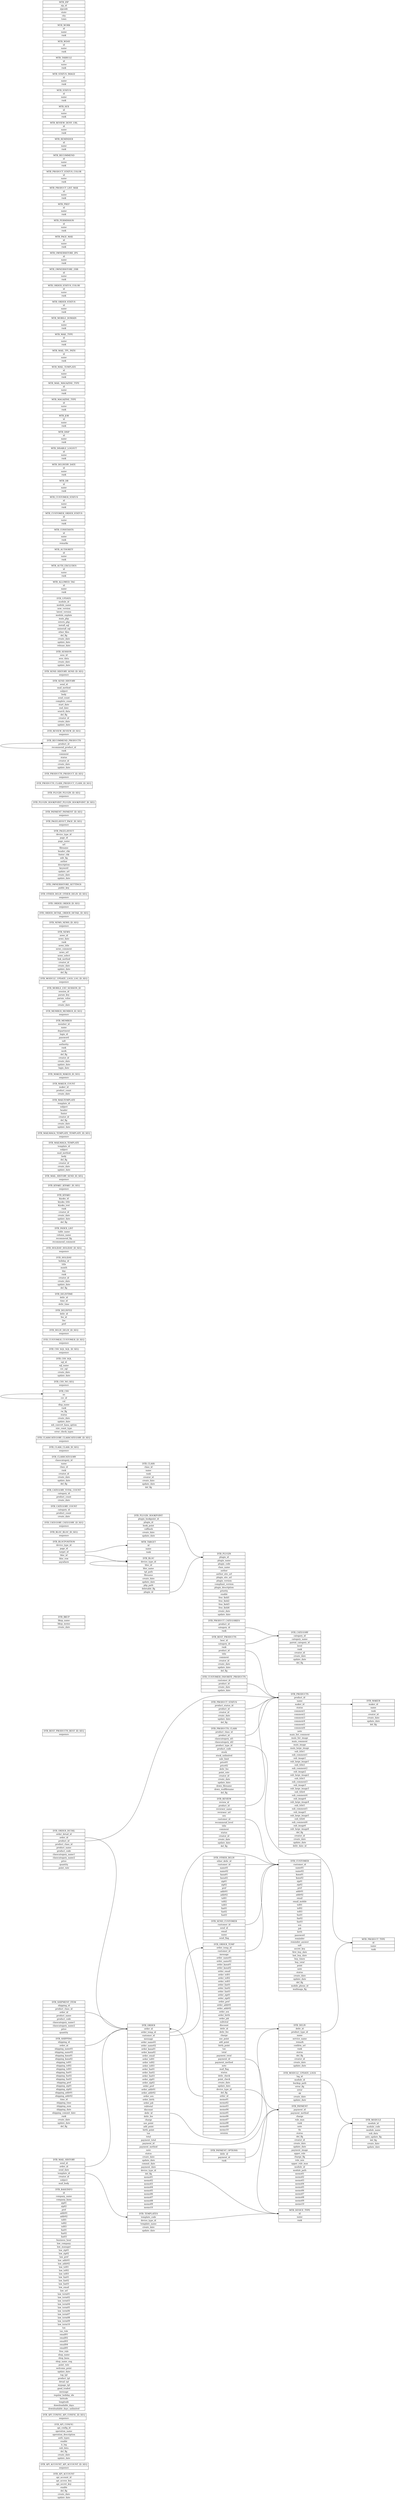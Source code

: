 // generated by mysqlviz - http://code.google.com/p/mysqlviz
//   dedicated to unix hackers with a conscience who refuse to work for morally
//   bankrupt governments and corporations: use your powers for good!
digraph g {
 rankdir=LR
 ranksep=3
 dtb_api_account [
  shape=record
  width=4
  label="DTB_API_ACCOUNT|<api_account_id>api_account_id|<api_access_key>api_access_key|<api_secret_key>api_secret_key|<enable>enable|<del_flg>del_flg|<create_date>create_date|<update_date>update_date}"
 ]
 dtb_api_account_api_account_id_seq [
  shape=record
  width=4
  label="DTB_API_ACCOUNT_API_ACCOUNT_ID_SEQ|<sequence>sequence}"
 ]
 dtb_api_config [
  shape=record
  width=4
  label="DTB_API_CONFIG|<api_config_id>api_config_id|<operation_name>operation_name|<operation_description>operation_description|<auth_types>auth_types|<enable>enable|<is_log>is_log|<sub_data>sub_data|<del_flg>del_flg|<create_date>create_date|<update_date>update_date}"
 ]
 dtb_api_config_api_config_id_seq [
  shape=record
  width=4
  label="DTB_API_CONFIG_API_CONFIG_ID_SEQ|<sequence>sequence}"
 ]
 dtb_baseinfo [
  shape=record
  width=4
  label="DTB_BASEINFO|<id>id|<company_name>company_name|<company_kana>company_kana|<zip01>zip01|<zip02>zip02|<pref>pref|<addr01>addr01|<addr02>addr02|<tel01>tel01|<tel02>tel02|<tel03>tel03|<fax01>fax01|<fax02>fax02|<fax03>fax03|<business_hour>business_hour|<law_company>law_company|<law_manager>law_manager|<law_zip01>law_zip01|<law_zip02>law_zip02|<law_pref>law_pref|<law_addr01>law_addr01|<law_addr02>law_addr02|<law_tel01>law_tel01|<law_tel02>law_tel02|<law_tel03>law_tel03|<law_fax01>law_fax01|<law_fax02>law_fax02|<law_fax03>law_fax03|<law_email>law_email|<law_url>law_url|<law_term01>law_term01|<law_term02>law_term02|<law_term03>law_term03|<law_term04>law_term04|<law_term05>law_term05|<law_term06>law_term06|<law_term07>law_term07|<law_term08>law_term08|<law_term09>law_term09|<law_term10>law_term10|<tax>tax|<tax_rule>tax_rule|<email01>email01|<email02>email02|<email03>email03|<email04>email04|<email05>email05|<free_rule>free_rule|<shop_name>shop_name|<shop_kana>shop_kana|<shop_name_eng>shop_name_eng|<point_rate>point_rate|<welcome_point>welcome_point|<update_date>update_date|<top_tpl>top_tpl|<product_tpl>product_tpl|<detail_tpl>detail_tpl|<mypage_tpl>mypage_tpl|<good_traded>good_traded|<message>message|<regular_holiday_ids>regular_holiday_ids|<latitude>latitude|<longitude>longitude|<downloadable_days>downloadable_days|<downloadable_days_unlimited>downloadable_days_unlimited}"
 ]
 dtb_best_products [
  shape=record
  width=4
  label="DTB_BEST_PRODUCTS|<best_id>best_id|<category_id>category_id|<rank>rank|<product_id>product_id|<title>title|<comment>comment|<creator_id>creator_id|<create_date>create_date|<update_date>update_date|<del_flg>del_flg}"
 ]
 dtb_best_products_best_id_seq [
  shape=record
  width=4
  label="DTB_BEST_PRODUCTS_BEST_ID_SEQ|<sequence>sequence}"
 ]
 dtb_bkup [
  shape=record
  width=4
  label="DTB_BKUP|<bkup_name>bkup_name|<bkup_memo>bkup_memo|<create_date>create_date}"
 ]
 dtb_bloc [
  shape=record
  width=4
  label="DTB_BLOC|<device_type_id>device_type_id|<bloc_id>bloc_id|<bloc_name>bloc_name|<tpl_path>tpl_path|<filename>filename|<create_date>create_date|<update_date>update_date|<php_path>php_path|<deletable_flg>deletable_flg|<plugin_id>plugin_id}"
 ]
 dtb_bloc_bloc_id_seq [
  shape=record
  width=4
  label="DTB_BLOC_BLOC_ID_SEQ|<sequence>sequence}"
 ]
 dtb_blocposition [
  shape=record
  width=4
  label="DTB_BLOCPOSITION|<device_type_id>device_type_id|<page_id>page_id|<target_id>target_id|<bloc_id>bloc_id|<bloc_row>bloc_row|<anywhere>anywhere}"
 ]
 dtb_category [
  shape=record
  width=4
  label="DTB_CATEGORY|<category_id>category_id|<category_name>category_name|<parent_category_id>parent_category_id|<level>level|<rank>rank|<creator_id>creator_id|<create_date>create_date|<update_date>update_date|<del_flg>del_flg}"
 ]
 dtb_category_category_id_seq [
  shape=record
  width=4
  label="DTB_CATEGORY_CATEGORY_ID_SEQ|<sequence>sequence}"
 ]
 dtb_category_count [
  shape=record
  width=4
  label="DTB_CATEGORY_COUNT|<category_id>category_id|<product_count>product_count|<create_date>create_date}"
 ]
 dtb_category_total_count [
  shape=record
  width=4
  label="DTB_CATEGORY_TOTAL_COUNT|<category_id>category_id|<product_count>product_count|<create_date>create_date}"
 ]
 dtb_class [
  shape=record
  width=4
  label="DTB_CLASS|<class_id>class_id|<name>name|<rank>rank|<creator_id>creator_id|<create_date>create_date|<update_date>update_date|<del_flg>del_flg}"
 ]
 dtb_class_class_id_seq [
  shape=record
  width=4
  label="DTB_CLASS_CLASS_ID_SEQ|<sequence>sequence}"
 ]
 dtb_classcategory [
  shape=record
  width=4
  label="DTB_CLASSCATEGORY|<classcategory_id>classcategory_id|<name>name|<class_id>class_id|<rank>rank|<creator_id>creator_id|<create_date>create_date|<update_date>update_date|<del_flg>del_flg}"
 ]
 dtb_classcategory_classcategory_id_seq [
  shape=record
  width=4
  label="DTB_CLASSCATEGORY_CLASSCATEGORY_ID_SEQ|<sequence>sequence}"
 ]
 dtb_csv [
  shape=record
  width=4
  label="DTB_CSV|<no>no|<csv_id>csv_id|<col>col|<disp_name>disp_name|<rank>rank|<rw_flg>rw_flg|<status>status|<create_date>create_date|<update_date>update_date|<mb_convert_kana_option>mb_convert_kana_option|<size_const_type>size_const_type|<error_check_types>error_check_types}"
 ]
 dtb_csv_no_seq [
  shape=record
  width=4
  label="DTB_CSV_NO_SEQ|<sequence>sequence}"
 ]
 dtb_csv_sql [
  shape=record
  width=4
  label="DTB_CSV_SQL|<sql_id>sql_id|<sql_name>sql_name|<csv_sql>csv_sql|<create_date>create_date|<update_date>update_date}"
 ]
 dtb_csv_sql_sql_id_seq [
  shape=record
  width=4
  label="DTB_CSV_SQL_SQL_ID_SEQ|<sequence>sequence}"
 ]
 dtb_customer [
  shape=record
  width=4
  label="DTB_CUSTOMER|<customer_id>customer_id|<name01>name01|<name02>name02|<kana01>kana01|<kana02>kana02|<zip01>zip01|<zip02>zip02|<pref>pref|<addr01>addr01|<addr02>addr02|<email>email|<email_mobile>email_mobile|<tel01>tel01|<tel02>tel02|<tel03>tel03|<fax01>fax01|<fax02>fax02|<fax03>fax03|<sex>sex|<job>job|<birth>birth|<password>password|<reminder>reminder|<reminder_answer>reminder_answer|<salt>salt|<secret_key>secret_key|<first_buy_date>first_buy_date|<last_buy_date>last_buy_date|<buy_times>buy_times|<buy_total>buy_total|<point>point|<note>note|<status>status|<create_date>create_date|<update_date>update_date|<del_flg>del_flg|<mobile_phone_id>mobile_phone_id|<mailmaga_flg>mailmaga_flg}"
 ]
 dtb_customer_customer_id_seq [
  shape=record
  width=4
  label="DTB_CUSTOMER_CUSTOMER_ID_SEQ|<sequence>sequence}"
 ]
 dtb_customer_favorite_products [
  shape=record
  width=4
  label="DTB_CUSTOMER_FAVORITE_PRODUCTS|<customer_id>customer_id|<product_id>product_id|<create_date>create_date|<update_date>update_date}"
 ]
 dtb_deliv [
  shape=record
  width=4
  label="DTB_DELIV|<deliv_id>deliv_id|<product_type_id>product_type_id|<name>name|<service_name>service_name|<remark>remark|<confirm_url>confirm_url|<rank>rank|<status>status|<del_flg>del_flg|<creator_id>creator_id|<create_date>create_date|<update_date>update_date}"
 ]
 dtb_deliv_deliv_id_seq [
  shape=record
  width=4
  label="DTB_DELIV_DELIV_ID_SEQ|<sequence>sequence}"
 ]
 dtb_delivfee [
  shape=record
  width=4
  label="DTB_DELIVFEE|<deliv_id>deliv_id|<fee_id>fee_id|<fee>fee|<pref>pref}"
 ]
 dtb_delivtime [
  shape=record
  width=4
  label="DTB_DELIVTIME|<deliv_id>deliv_id|<time_id>time_id|<deliv_time>deliv_time}"
 ]
 dtb_holiday [
  shape=record
  width=4
  label="DTB_HOLIDAY|<holiday_id>holiday_id|<title>title|<month>month|<day>day|<rank>rank|<creator_id>creator_id|<create_date>create_date|<update_date>update_date|<del_flg>del_flg}"
 ]
 dtb_holiday_holiday_id_seq [
  shape=record
  width=4
  label="DTB_HOLIDAY_HOLIDAY_ID_SEQ|<sequence>sequence}"
 ]
 dtb_index_list [
  shape=record
  width=4
  label="DTB_INDEX_LIST|<table_name>table_name|<column_name>column_name|<recommend_flg>recommend_flg|<recommend_comment>recommend_comment}"
 ]
 dtb_kiyaku [
  shape=record
  width=4
  label="DTB_KIYAKU|<kiyaku_id>kiyaku_id|<kiyaku_title>kiyaku_title|<kiyaku_text>kiyaku_text|<rank>rank|<creator_id>creator_id|<create_date>create_date|<update_date>update_date|<del_flg>del_flg}"
 ]
 dtb_kiyaku_kiyaku_id_seq [
  shape=record
  width=4
  label="DTB_KIYAKU_KIYAKU_ID_SEQ|<sequence>sequence}"
 ]
 dtb_mail_history [
  shape=record
  width=4
  label="DTB_MAIL_HISTORY|<send_id>send_id|<order_id>order_id|<send_date>send_date|<template_id>template_id|<creator_id>creator_id|<subject>subject|<mail_body>mail_body}"
 ]
 dtb_mail_history_send_id_seq [
  shape=record
  width=4
  label="DTB_MAIL_HISTORY_SEND_ID_SEQ|<sequence>sequence}"
 ]
 dtb_mailmaga_template [
  shape=record
  width=4
  label="DTB_MAILMAGA_TEMPLATE|<template_id>template_id|<subject>subject|<mail_method>mail_method|<body>body|<del_flg>del_flg|<creator_id>creator_id|<create_date>create_date|<update_date>update_date}"
 ]
 dtb_mailmaga_template_template_id_seq [
  shape=record
  width=4
  label="DTB_MAILMAGA_TEMPLATE_TEMPLATE_ID_SEQ|<sequence>sequence}"
 ]
 dtb_mailtemplate [
  shape=record
  width=4
  label="DTB_MAILTEMPLATE|<template_id>template_id|<subject>subject|<header>header|<footer>footer|<creator_id>creator_id|<del_flg>del_flg|<create_date>create_date|<update_date>update_date}"
 ]
 dtb_maker [
  shape=record
  width=4
  label="DTB_MAKER|<maker_id>maker_id|<name>name|<rank>rank|<creator_id>creator_id|<create_date>create_date|<update_date>update_date|<del_flg>del_flg}"
 ]
 dtb_maker_count [
  shape=record
  width=4
  label="DTB_MAKER_COUNT|<maker_id>maker_id|<product_count>product_count|<create_date>create_date}"
 ]
 dtb_maker_maker_id_seq [
  shape=record
  width=4
  label="DTB_MAKER_MAKER_ID_SEQ|<sequence>sequence}"
 ]
 dtb_member [
  shape=record
  width=4
  label="DTB_MEMBER|<member_id>member_id|<name>name|<department>department|<login_id>login_id|<password>password|<salt>salt|<authority>authority|<rank>rank|<work>work|<del_flg>del_flg|<creator_id>creator_id|<create_date>create_date|<update_date>update_date|<login_date>login_date}"
 ]
 dtb_member_member_id_seq [
  shape=record
  width=4
  label="DTB_MEMBER_MEMBER_ID_SEQ|<sequence>sequence}"
 ]
 dtb_mobile_ext_session_id [
  shape=record
  width=4
  label="DTB_MOBILE_EXT_SESSION_ID|<session_id>session_id|<param_key>param_key|<param_value>param_value|<url>url|<create_date>create_date}"
 ]
 dtb_module [
  shape=record
  width=4
  label="DTB_MODULE|<module_id>module_id|<module_code>module_code|<module_name>module_name|<sub_data>sub_data|<auto_update_flg>auto_update_flg|<del_flg>del_flg|<create_date>create_date|<update_date>update_date}"
 ]
 dtb_module_update_logs [
  shape=record
  width=4
  label="DTB_MODULE_UPDATE_LOGS|<log_id>log_id|<module_id>module_id|<buckup_path>buckup_path|<error_flg>error_flg|<error>error|<ok>ok|<create_date>create_date|<update_date>update_date}"
 ]
 dtb_module_update_logs_log_id_seq [
  shape=record
  width=4
  label="DTB_MODULE_UPDATE_LOGS_LOG_ID_SEQ|<sequence>sequence}"
 ]
 dtb_news [
  shape=record
  width=4
  label="DTB_NEWS|<news_id>news_id|<news_date>news_date|<rank>rank|<news_title>news_title|<news_comment>news_comment|<news_url>news_url|<news_select>news_select|<link_method>link_method|<creator_id>creator_id|<create_date>create_date|<update_date>update_date|<del_flg>del_flg}"
 ]
 dtb_news_news_id_seq [
  shape=record
  width=4
  label="DTB_NEWS_NEWS_ID_SEQ|<sequence>sequence}"
 ]
 dtb_order [
  shape=record
  width=4
  label="DTB_ORDER|<order_id>order_id|<order_temp_id>order_temp_id|<customer_id>customer_id|<message>message|<order_name01>order_name01|<order_name02>order_name02|<order_kana01>order_kana01|<order_kana02>order_kana02|<order_email>order_email|<order_tel01>order_tel01|<order_tel02>order_tel02|<order_tel03>order_tel03|<order_fax01>order_fax01|<order_fax02>order_fax02|<order_fax03>order_fax03|<order_zip01>order_zip01|<order_zip02>order_zip02|<order_pref>order_pref|<order_addr01>order_addr01|<order_addr02>order_addr02|<order_sex>order_sex|<order_birth>order_birth|<order_job>order_job|<subtotal>subtotal|<discount>discount|<deliv_id>deliv_id|<deliv_fee>deliv_fee|<charge>charge|<use_point>use_point|<add_point>add_point|<birth_point>birth_point|<tax>tax|<total>total|<payment_total>payment_total|<payment_id>payment_id|<payment_method>payment_method|<note>note|<status>status|<create_date>create_date|<update_date>update_date|<commit_date>commit_date|<payment_date>payment_date|<device_type_id>device_type_id|<del_flg>del_flg|<memo01>memo01|<memo02>memo02|<memo03>memo03|<memo04>memo04|<memo05>memo05|<memo06>memo06|<memo07>memo07|<memo08>memo08|<memo09>memo09|<memo10>memo10}"
 ]
 dtb_order_detail [
  shape=record
  width=4
  label="DTB_ORDER_DETAIL|<order_detail_id>order_detail_id|<order_id>order_id|<product_id>product_id|<product_class_id>product_class_id|<product_name>product_name|<product_code>product_code|<classcategory_name1>classcategory_name1|<classcategory_name2>classcategory_name2|<price>price|<quantity>quantity|<point_rate>point_rate}"
 ]
 dtb_order_detail_order_detail_id_seq [
  shape=record
  width=4
  label="DTB_ORDER_DETAIL_ORDER_DETAIL_ID_SEQ|<sequence>sequence}"
 ]
 dtb_order_order_id_seq [
  shape=record
  width=4
  label="DTB_ORDER_ORDER_ID_SEQ|<sequence>sequence}"
 ]
 dtb_order_temp [
  shape=record
  width=4
  label="DTB_ORDER_TEMP|<order_temp_id>order_temp_id|<customer_id>customer_id|<message>message|<order_name01>order_name01|<order_name02>order_name02|<order_kana01>order_kana01|<order_kana02>order_kana02|<order_email>order_email|<order_tel01>order_tel01|<order_tel02>order_tel02|<order_tel03>order_tel03|<order_fax01>order_fax01|<order_fax02>order_fax02|<order_fax03>order_fax03|<order_zip01>order_zip01|<order_zip02>order_zip02|<order_pref>order_pref|<order_addr01>order_addr01|<order_addr02>order_addr02|<order_sex>order_sex|<order_birth>order_birth|<order_job>order_job|<subtotal>subtotal|<discount>discount|<deliv_id>deliv_id|<deliv_fee>deliv_fee|<charge>charge|<use_point>use_point|<add_point>add_point|<birth_point>birth_point|<tax>tax|<total>total|<payment_total>payment_total|<payment_id>payment_id|<payment_method>payment_method|<note>note|<mail_flag>mail_flag|<status>status|<deliv_check>deliv_check|<point_check>point_check|<create_date>create_date|<update_date>update_date|<device_type_id>device_type_id|<del_flg>del_flg|<order_id>order_id|<memo01>memo01|<memo02>memo02|<memo03>memo03|<memo04>memo04|<memo05>memo05|<memo06>memo06|<memo07>memo07|<memo08>memo08|<memo09>memo09|<memo10>memo10|<session>session}"
 ]
 dtb_other_deliv [
  shape=record
  width=4
  label="DTB_OTHER_DELIV|<other_deliv_id>other_deliv_id|<customer_id>customer_id|<name01>name01|<name02>name02|<kana01>kana01|<kana02>kana02|<zip01>zip01|<zip02>zip02|<pref>pref|<addr01>addr01|<addr02>addr02|<tel01>tel01|<tel02>tel02|<tel03>tel03|<fax01>fax01|<fax02>fax02|<fax03>fax03}"
 ]
 dtb_other_deliv_other_deliv_id_seq [
  shape=record
  width=4
  label="DTB_OTHER_DELIV_OTHER_DELIV_ID_SEQ|<sequence>sequence}"
 ]
 dtb_ownersstore_settings [
  shape=record
  width=4
  label="DTB_OWNERSSTORE_SETTINGS|<public_key>public_key}"
 ]
 dtb_pagelayout [
  shape=record
  width=4
  label="DTB_PAGELAYOUT|<device_type_id>device_type_id|<page_id>page_id|<page_name>page_name|<url>url|<filename>filename|<header_chk>header_chk|<footer_chk>footer_chk|<edit_flg>edit_flg|<author>author|<description>description|<keyword>keyword|<update_url>update_url|<create_date>create_date|<update_date>update_date}"
 ]
 dtb_pagelayout_page_id_seq [
  shape=record
  width=4
  label="DTB_PAGELAYOUT_PAGE_ID_SEQ|<sequence>sequence}"
 ]
 dtb_payment [
  shape=record
  width=4
  label="DTB_PAYMENT|<payment_id>payment_id|<payment_method>payment_method|<charge>charge|<rule_max>rule_max|<rank>rank|<note>note|<fix>fix|<status>status|<del_flg>del_flg|<creator_id>creator_id|<create_date>create_date|<update_date>update_date|<payment_image>payment_image|<upper_rule>upper_rule|<charge_flg>charge_flg|<rule_min>rule_min|<upper_rule_max>upper_rule_max|<module_id>module_id|<module_path>module_path|<memo01>memo01|<memo02>memo02|<memo03>memo03|<memo04>memo04|<memo05>memo05|<memo06>memo06|<memo07>memo07|<memo08>memo08|<memo09>memo09|<memo10>memo10}"
 ]
 dtb_payment_options [
  shape=record
  width=4
  label="DTB_PAYMENT_OPTIONS|<deliv_id>deliv_id|<payment_id>payment_id|<rank>rank}"
 ]
 dtb_payment_payment_id_seq [
  shape=record
  width=4
  label="DTB_PAYMENT_PAYMENT_ID_SEQ|<sequence>sequence}"
 ]
 dtb_plugin [
  shape=record
  width=4
  label="DTB_PLUGIN|<plugin_id>plugin_id|<plugin_name>plugin_name|<plugin_code>plugin_code|<class_name>class_name|<author>author|<author_site_url>author_site_url|<plugin_site_url>plugin_site_url|<plugin_version>plugin_version|<compliant_version>compliant_version|<plugin_description>plugin_description|<priority>priority|<enable>enable|<free_field1>free_field1|<free_field2>free_field2|<free_field3>free_field3|<free_field4>free_field4|<create_date>create_date|<update_date>update_date}"
 ]
 dtb_plugin_hookpoint [
  shape=record
  width=4
  label="DTB_PLUGIN_HOOKPOINT|<plugin_hookpoint_id>plugin_hookpoint_id|<plugin_id>plugin_id|<hook_point>hook_point|<callback>callback|<create_date>create_date|<update_date>update_date}"
 ]
 dtb_plugin_hookpoint_plugin_hookpoint_id_seq [
  shape=record
  width=4
  label="DTB_PLUGIN_HOOKPOINT_PLUGIN_HOOKPOINT_ID_SEQ|<sequence>sequence}"
 ]
 dtb_plugin_plugin_id_seq [
  shape=record
  width=4
  label="DTB_PLUGIN_PLUGIN_ID_SEQ|<sequence>sequence}"
 ]
 dtb_product_categories [
  shape=record
  width=4
  label="DTB_PRODUCT_CATEGORIES|<product_id>product_id|<category_id>category_id|<rank>rank}"
 ]
 dtb_product_status [
  shape=record
  width=4
  label="DTB_PRODUCT_STATUS|<product_status_id>product_status_id|<product_id>product_id|<creator_id>creator_id|<create_date>create_date|<update_date>update_date|<del_flg>del_flg}"
 ]
 dtb_products [
  shape=record
  width=4
  label="DTB_PRODUCTS|<product_id>product_id|<name>name|<maker_id>maker_id|<status>status|<comment1>comment1|<comment2>comment2|<comment3>comment3|<comment4>comment4|<comment5>comment5|<comment6>comment6|<note>note|<main_list_comment>main_list_comment|<main_list_image>main_list_image|<main_comment>main_comment|<main_image>main_image|<main_large_image>main_large_image|<sub_title1>sub_title1|<sub_comment1>sub_comment1|<sub_image1>sub_image1|<sub_large_image1>sub_large_image1|<sub_title2>sub_title2|<sub_comment2>sub_comment2|<sub_image2>sub_image2|<sub_large_image2>sub_large_image2|<sub_title3>sub_title3|<sub_comment3>sub_comment3|<sub_image3>sub_image3|<sub_large_image3>sub_large_image3|<sub_title4>sub_title4|<sub_comment4>sub_comment4|<sub_image4>sub_image4|<sub_large_image4>sub_large_image4|<sub_title5>sub_title5|<sub_comment5>sub_comment5|<sub_image5>sub_image5|<sub_large_image5>sub_large_image5|<sub_title6>sub_title6|<sub_comment6>sub_comment6|<sub_image6>sub_image6|<sub_large_image6>sub_large_image6|<del_flg>del_flg|<creator_id>creator_id|<create_date>create_date|<update_date>update_date|<deliv_date_id>deliv_date_id}"
 ]
 dtb_products_class [
  shape=record
  width=4
  label="DTB_PRODUCTS_CLASS|<product_class_id>product_class_id|<product_id>product_id|<classcategory_id1>classcategory_id1|<classcategory_id2>classcategory_id2|<product_type_id>product_type_id|<product_code>product_code|<stock>stock|<stock_unlimited>stock_unlimited|<sale_limit>sale_limit|<price01>price01|<price02>price02|<deliv_fee>deliv_fee|<point_rate>point_rate|<creator_id>creator_id|<create_date>create_date|<update_date>update_date|<down_filename>down_filename|<down_realfilename>down_realfilename|<del_flg>del_flg}"
 ]
 dtb_products_class_product_class_id_seq [
  shape=record
  width=4
  label="DTB_PRODUCTS_CLASS_PRODUCT_CLASS_ID_SEQ|<sequence>sequence}"
 ]
 dtb_products_product_id_seq [
  shape=record
  width=4
  label="DTB_PRODUCTS_PRODUCT_ID_SEQ|<sequence>sequence}"
 ]
 dtb_recommend_products [
  shape=record
  width=4
  label="DTB_RECOMMEND_PRODUCTS|<product_id>product_id|<recommend_product_id>recommend_product_id|<rank>rank|<comment>comment|<status>status|<creator_id>creator_id|<create_date>create_date|<update_date>update_date}"
 ]
 dtb_review [
  shape=record
  width=4
  label="DTB_REVIEW|<review_id>review_id|<product_id>product_id|<reviewer_name>reviewer_name|<reviewer_url>reviewer_url|<sex>sex|<customer_id>customer_id|<recommend_level>recommend_level|<title>title|<comment>comment|<status>status|<creator_id>creator_id|<create_date>create_date|<update_date>update_date|<del_flg>del_flg}"
 ]
 dtb_review_review_id_seq [
  shape=record
  width=4
  label="DTB_REVIEW_REVIEW_ID_SEQ|<sequence>sequence}"
 ]
 dtb_send_customer [
  shape=record
  width=4
  label="DTB_SEND_CUSTOMER|<customer_id>customer_id|<send_id>send_id|<email>email|<name>name|<send_flag>send_flag}"
 ]
 dtb_send_history [
  shape=record
  width=4
  label="DTB_SEND_HISTORY|<send_id>send_id|<mail_method>mail_method|<subject>subject|<body>body|<send_count>send_count|<complete_count>complete_count|<start_date>start_date|<end_date>end_date|<search_data>search_data|<del_flg>del_flg|<creator_id>creator_id|<create_date>create_date|<update_date>update_date}"
 ]
 dtb_send_history_send_id_seq [
  shape=record
  width=4
  label="DTB_SEND_HISTORY_SEND_ID_SEQ|<sequence>sequence}"
 ]
 dtb_session [
  shape=record
  width=4
  label="DTB_SESSION|<sess_id>sess_id|<sess_data>sess_data|<create_date>create_date|<update_date>update_date}"
 ]
 dtb_shipment_item [
  shape=record
  width=4
  label="DTB_SHIPMENT_ITEM|<shipping_id>shipping_id|<product_class_id>product_class_id|<order_id>order_id|<product_name>product_name|<product_code>product_code|<classcategory_name1>classcategory_name1|<classcategory_name2>classcategory_name2|<price>price|<quantity>quantity}"
 ]
 dtb_shipping [
  shape=record
  width=4
  label="DTB_SHIPPING|<shipping_id>shipping_id|<order_id>order_id|<shipping_name01>shipping_name01|<shipping_name02>shipping_name02|<shipping_kana01>shipping_kana01|<shipping_kana02>shipping_kana02|<shipping_tel01>shipping_tel01|<shipping_tel02>shipping_tel02|<shipping_tel03>shipping_tel03|<shipping_fax01>shipping_fax01|<shipping_fax02>shipping_fax02|<shipping_fax03>shipping_fax03|<shipping_pref>shipping_pref|<shipping_zip01>shipping_zip01|<shipping_zip02>shipping_zip02|<shipping_addr01>shipping_addr01|<shipping_addr02>shipping_addr02|<time_id>time_id|<shipping_time>shipping_time|<shipping_num>shipping_num|<shipping_date>shipping_date|<shipping_commit_date>shipping_commit_date|<rank>rank|<create_date>create_date|<update_date>update_date|<del_flg>del_flg}"
 ]
 dtb_templates [
  shape=record
  width=4
  label="DTB_TEMPLATES|<template_code>template_code|<device_type_id>device_type_id|<template_name>template_name|<create_date>create_date|<update_date>update_date}"
 ]
 dtb_update [
  shape=record
  width=4
  label="DTB_UPDATE|<module_id>module_id|<module_name>module_name|<now_version>now_version|<latest_version>latest_version|<module_explain>module_explain|<main_php>main_php|<extern_php>extern_php|<install_sql>install_sql|<uninstall_sql>uninstall_sql|<other_files>other_files|<del_flg>del_flg|<create_date>create_date|<update_date>update_date|<release_date>release_date}"
 ]
 mtb_allowed_tag [
  shape=record
  width=4
  label="MTB_ALLOWED_TAG|<id>id|<name>name|<rank>rank}"
 ]
 mtb_auth_excludes [
  shape=record
  width=4
  label="MTB_AUTH_EXCLUDES|<id>id|<name>name|<rank>rank}"
 ]
 mtb_authority [
  shape=record
  width=4
  label="MTB_AUTHORITY|<id>id|<name>name|<rank>rank}"
 ]
 mtb_constants [
  shape=record
  width=4
  label="MTB_CONSTANTS|<id>id|<name>name|<rank>rank|<remarks>remarks}"
 ]
 mtb_customer_order_status [
  shape=record
  width=4
  label="MTB_CUSTOMER_ORDER_STATUS|<id>id|<name>name|<rank>rank}"
 ]
 mtb_customer_status [
  shape=record
  width=4
  label="MTB_CUSTOMER_STATUS|<id>id|<name>name|<rank>rank}"
 ]
 mtb_db [
  shape=record
  width=4
  label="MTB_DB|<id>id|<name>name|<rank>rank}"
 ]
 mtb_delivery_date [
  shape=record
  width=4
  label="MTB_DELIVERY_DATE|<id>id|<name>name|<rank>rank}"
 ]
 mtb_device_type [
  shape=record
  width=4
  label="MTB_DEVICE_TYPE|<id>id|<name>name|<rank>rank}"
 ]
 mtb_disable_logout [
  shape=record
  width=4
  label="MTB_DISABLE_LOGOUT|<id>id|<name>name|<rank>rank}"
 ]
 mtb_disp [
  shape=record
  width=4
  label="MTB_DISP|<id>id|<name>name|<rank>rank}"
 ]
 mtb_job [
  shape=record
  width=4
  label="MTB_JOB|<id>id|<name>name|<rank>rank}"
 ]
 mtb_magazine_type [
  shape=record
  width=4
  label="MTB_MAGAZINE_TYPE|<id>id|<name>name|<rank>rank}"
 ]
 mtb_mail_magazine_type [
  shape=record
  width=4
  label="MTB_MAIL_MAGAZINE_TYPE|<id>id|<name>name|<rank>rank}"
 ]
 mtb_mail_template [
  shape=record
  width=4
  label="MTB_MAIL_TEMPLATE|<id>id|<name>name|<rank>rank}"
 ]
 mtb_mail_tpl_path [
  shape=record
  width=4
  label="MTB_MAIL_TPL_PATH|<id>id|<name>name|<rank>rank}"
 ]
 mtb_mail_type [
  shape=record
  width=4
  label="MTB_MAIL_TYPE|<id>id|<name>name|<rank>rank}"
 ]
 mtb_mobile_domain [
  shape=record
  width=4
  label="MTB_MOBILE_DOMAIN|<id>id|<name>name|<rank>rank}"
 ]
 mtb_order_status [
  shape=record
  width=4
  label="MTB_ORDER_STATUS|<id>id|<name>name|<rank>rank}"
 ]
 mtb_order_status_color [
  shape=record
  width=4
  label="MTB_ORDER_STATUS_COLOR|<id>id|<name>name|<rank>rank}"
 ]
 mtb_ownersstore_err [
  shape=record
  width=4
  label="MTB_OWNERSSTORE_ERR|<id>id|<name>name|<rank>rank}"
 ]
 mtb_ownersstore_ips [
  shape=record
  width=4
  label="MTB_OWNERSSTORE_IPS|<id>id|<name>name|<rank>rank}"
 ]
 mtb_page_max [
  shape=record
  width=4
  label="MTB_PAGE_MAX|<id>id|<name>name|<rank>rank}"
 ]
 mtb_permission [
  shape=record
  width=4
  label="MTB_PERMISSION|<id>id|<name>name|<rank>rank}"
 ]
 mtb_pref [
  shape=record
  width=4
  label="MTB_PREF|<id>id|<name>name|<rank>rank}"
 ]
 mtb_product_list_max [
  shape=record
  width=4
  label="MTB_PRODUCT_LIST_MAX|<id>id|<name>name|<rank>rank}"
 ]
 mtb_product_status_color [
  shape=record
  width=4
  label="MTB_PRODUCT_STATUS_COLOR|<id>id|<name>name|<rank>rank}"
 ]
 mtb_product_type [
  shape=record
  width=4
  label="MTB_PRODUCT_TYPE|<id>id|<name>name|<rank>rank}"
 ]
 mtb_recommend [
  shape=record
  width=4
  label="MTB_RECOMMEND|<id>id|<name>name|<rank>rank}"
 ]
 mtb_reminder [
  shape=record
  width=4
  label="MTB_REMINDER|<id>id|<name>name|<rank>rank}"
 ]
 mtb_review_deny_url [
  shape=record
  width=4
  label="MTB_REVIEW_DENY_URL|<id>id|<name>name|<rank>rank}"
 ]
 mtb_sex [
  shape=record
  width=4
  label="MTB_SEX|<id>id|<name>name|<rank>rank}"
 ]
 mtb_status [
  shape=record
  width=4
  label="MTB_STATUS|<id>id|<name>name|<rank>rank}"
 ]
 mtb_status_image [
  shape=record
  width=4
  label="MTB_STATUS_IMAGE|<id>id|<name>name|<rank>rank}"
 ]
 mtb_target [
  shape=record
  width=4
  label="MTB_TARGET|<id>id|<name>name|<rank>rank}"
 ]
 mtb_taxrule [
  shape=record
  width=4
  label="MTB_TAXRULE|<id>id|<name>name|<rank>rank}"
 ]
 mtb_wday [
  shape=record
  width=4
  label="MTB_WDAY|<id>id|<name>name|<rank>rank}"
 ]
 mtb_work [
  shape=record
  width=4
  label="MTB_WORK|<id>id|<name>name|<rank>rank}"
 ]
 mtb_zip [
  shape=record
  width=4
  label="MTB_ZIP|<zip_id>zip_id|<zipcode>zipcode|<state>state|<city>city|<town>town}"
 ]
 dtb_best_products:category_id -> dtb_category:category_id;
 dtb_best_products:product_id -> dtb_products:product_id;
 dtb_bloc:bloc_id -> dtb_bloc:device_type_id;
 dtb_bloc:plugin_id -> dtb_plugin:plugin_id;
 dtb_blocposition:target_id -> mtb_target:id;
 dtb_blocposition:bloc_id -> dtb_bloc:device_type_id;
 dtb_classcategory:class_id -> dtb_class:class_id;
 dtb_csv:csv_id -> dtb_csv:no;
 dtb_customer_favorite_products:product_id -> dtb_products:product_id;
 dtb_deliv:product_type_id -> mtb_product_type:id;
 dtb_mail_history:order_id -> dtb_order:order_id;
 dtb_mail_history:template_id -> dtb_templates:template_code;
 dtb_module_update_logs:module_id -> dtb_module:module_id;
 dtb_order:order_temp_id -> dtb_order_temp:order_temp_id;
 dtb_order:customer_id -> dtb_customer:customer_id;
 dtb_order:deliv_id -> dtb_deliv:deliv_id;
 dtb_order:payment_id -> dtb_payment:payment_id;
 dtb_order:device_type_id -> mtb_device_type:id;
 dtb_order_detail:order_id -> dtb_order:order_id;
 dtb_order_detail:product_id -> dtb_products:product_id;
 dtb_order_temp:customer_id -> dtb_customer:customer_id;
 dtb_order_temp:deliv_id -> dtb_deliv:deliv_id;
 dtb_order_temp:payment_id -> dtb_payment:payment_id;
 dtb_order_temp:device_type_id -> mtb_device_type:id;
 dtb_order_temp:order_id -> dtb_order:order_id;
 dtb_other_deliv:customer_id -> dtb_customer:customer_id;
 dtb_payment:module_id -> dtb_module:module_id;
 dtb_payment_options:payment_id -> dtb_payment:payment_id;
 dtb_plugin_hookpoint:plugin_id -> dtb_plugin:plugin_id;
 dtb_product_categories:category_id -> dtb_category:category_id;
 dtb_product_status:product_id -> dtb_products:product_id;
 dtb_products:maker_id -> dtb_maker:maker_id;
 dtb_products_class:product_id -> dtb_products:product_id;
 dtb_products_class:product_type_id -> mtb_product_type:id;
 dtb_recommend_products:recommend_product_id -> dtb_recommend_products:product_id;
 dtb_review:product_id -> dtb_products:product_id;
 dtb_review:customer_id -> dtb_customer:customer_id;
 dtb_send_customer:customer_id -> dtb_customer:customer_id;
 dtb_shipment_item:order_id -> dtb_order:order_id;
 dtb_shipping:order_id -> dtb_order:order_id;
 dtb_templates:device_type_id -> mtb_device_type:id;
}
